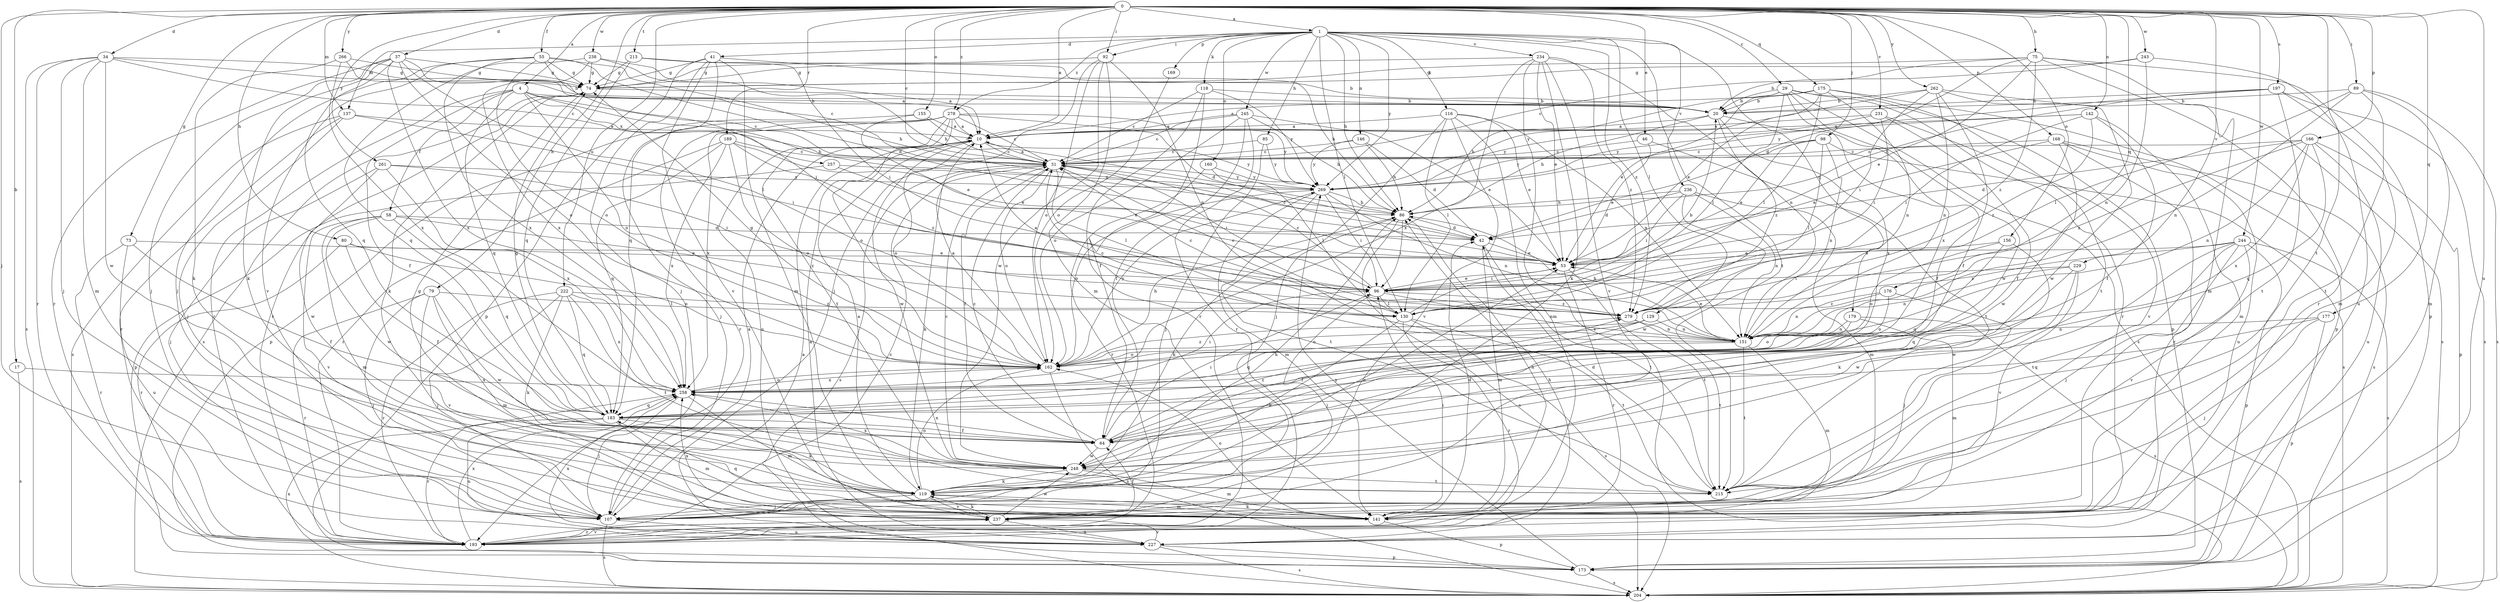 strict digraph  {
0;
1;
4;
10;
17;
20;
29;
31;
34;
37;
41;
42;
46;
53;
55;
58;
64;
73;
74;
75;
79;
80;
85;
86;
89;
92;
96;
98;
107;
116;
118;
119;
129;
130;
137;
141;
142;
146;
151;
155;
156;
160;
162;
166;
168;
169;
173;
175;
176;
177;
179;
183;
189;
193;
197;
204;
213;
215;
222;
227;
229;
231;
234;
236;
237;
238;
243;
244;
245;
248;
257;
258;
261;
262;
266;
269;
278;
279;
0 -> 1  [label=a];
0 -> 4  [label=a];
0 -> 10  [label=a];
0 -> 17  [label=b];
0 -> 29  [label=c];
0 -> 31  [label=c];
0 -> 34  [label=d];
0 -> 37  [label=d];
0 -> 46  [label=e];
0 -> 55  [label=f];
0 -> 73  [label=g];
0 -> 75  [label=h];
0 -> 79  [label=h];
0 -> 80  [label=h];
0 -> 89  [label=i];
0 -> 92  [label=i];
0 -> 98  [label=j];
0 -> 107  [label=j];
0 -> 137  [label=m];
0 -> 142  [label=n];
0 -> 155  [label=o];
0 -> 156  [label=o];
0 -> 166  [label=p];
0 -> 168  [label=p];
0 -> 175  [label=q];
0 -> 176  [label=q];
0 -> 177  [label=q];
0 -> 189  [label=r];
0 -> 197  [label=s];
0 -> 213  [label=t];
0 -> 215  [label=t];
0 -> 222  [label=u];
0 -> 227  [label=u];
0 -> 229  [label=v];
0 -> 231  [label=v];
0 -> 238  [label=w];
0 -> 243  [label=w];
0 -> 244  [label=w];
0 -> 261  [label=y];
0 -> 262  [label=y];
0 -> 266  [label=y];
0 -> 278  [label=z];
1 -> 41  [label=d];
1 -> 85  [label=h];
1 -> 86  [label=h];
1 -> 92  [label=i];
1 -> 116  [label=k];
1 -> 118  [label=k];
1 -> 129  [label=l];
1 -> 130  [label=l];
1 -> 137  [label=m];
1 -> 146  [label=n];
1 -> 160  [label=o];
1 -> 169  [label=p];
1 -> 179  [label=q];
1 -> 215  [label=t];
1 -> 234  [label=v];
1 -> 236  [label=v];
1 -> 245  [label=w];
1 -> 269  [label=y];
1 -> 278  [label=z];
1 -> 279  [label=z];
4 -> 20  [label=b];
4 -> 31  [label=c];
4 -> 58  [label=f];
4 -> 64  [label=f];
4 -> 86  [label=h];
4 -> 162  [label=o];
4 -> 183  [label=q];
4 -> 193  [label=r];
4 -> 257  [label=x];
10 -> 31  [label=c];
10 -> 162  [label=o];
10 -> 248  [label=w];
10 -> 269  [label=y];
17 -> 204  [label=s];
17 -> 258  [label=x];
20 -> 10  [label=a];
20 -> 64  [label=f];
20 -> 86  [label=h];
20 -> 258  [label=x];
20 -> 279  [label=z];
29 -> 20  [label=b];
29 -> 53  [label=e];
29 -> 86  [label=h];
29 -> 130  [label=l];
29 -> 173  [label=p];
29 -> 193  [label=r];
29 -> 204  [label=s];
29 -> 248  [label=w];
29 -> 258  [label=x];
31 -> 10  [label=a];
31 -> 64  [label=f];
31 -> 96  [label=i];
31 -> 119  [label=k];
31 -> 130  [label=l];
31 -> 162  [label=o];
31 -> 204  [label=s];
31 -> 269  [label=y];
34 -> 20  [label=b];
34 -> 31  [label=c];
34 -> 74  [label=g];
34 -> 107  [label=j];
34 -> 141  [label=m];
34 -> 193  [label=r];
34 -> 204  [label=s];
34 -> 248  [label=w];
37 -> 10  [label=a];
37 -> 74  [label=g];
37 -> 107  [label=j];
37 -> 119  [label=k];
37 -> 130  [label=l];
37 -> 162  [label=o];
37 -> 183  [label=q];
37 -> 193  [label=r];
37 -> 258  [label=x];
41 -> 74  [label=g];
41 -> 86  [label=h];
41 -> 107  [label=j];
41 -> 141  [label=m];
41 -> 173  [label=p];
41 -> 183  [label=q];
41 -> 237  [label=v];
42 -> 31  [label=c];
42 -> 53  [label=e];
42 -> 141  [label=m];
42 -> 215  [label=t];
46 -> 31  [label=c];
46 -> 53  [label=e];
46 -> 215  [label=t];
53 -> 96  [label=i];
53 -> 193  [label=r];
53 -> 215  [label=t];
55 -> 42  [label=d];
55 -> 74  [label=g];
55 -> 86  [label=h];
55 -> 96  [label=i];
55 -> 107  [label=j];
55 -> 162  [label=o];
55 -> 237  [label=v];
55 -> 258  [label=x];
58 -> 42  [label=d];
58 -> 141  [label=m];
58 -> 183  [label=q];
58 -> 237  [label=v];
58 -> 248  [label=w];
58 -> 279  [label=z];
64 -> 31  [label=c];
64 -> 96  [label=i];
64 -> 248  [label=w];
64 -> 258  [label=x];
64 -> 279  [label=z];
73 -> 53  [label=e];
73 -> 64  [label=f];
73 -> 193  [label=r];
73 -> 227  [label=u];
74 -> 20  [label=b];
74 -> 119  [label=k];
74 -> 193  [label=r];
74 -> 204  [label=s];
75 -> 31  [label=c];
75 -> 42  [label=d];
75 -> 53  [label=e];
75 -> 74  [label=g];
75 -> 141  [label=m];
75 -> 173  [label=p];
75 -> 193  [label=r];
75 -> 279  [label=z];
79 -> 107  [label=j];
79 -> 130  [label=l];
79 -> 141  [label=m];
79 -> 193  [label=r];
79 -> 237  [label=v];
79 -> 248  [label=w];
80 -> 53  [label=e];
80 -> 64  [label=f];
80 -> 162  [label=o];
80 -> 193  [label=r];
85 -> 31  [label=c];
85 -> 107  [label=j];
85 -> 269  [label=y];
86 -> 42  [label=d];
86 -> 96  [label=i];
86 -> 119  [label=k];
86 -> 204  [label=s];
89 -> 20  [label=b];
89 -> 130  [label=l];
89 -> 141  [label=m];
89 -> 151  [label=n];
89 -> 204  [label=s];
89 -> 215  [label=t];
92 -> 74  [label=g];
92 -> 107  [label=j];
92 -> 141  [label=m];
92 -> 151  [label=n];
92 -> 162  [label=o];
92 -> 248  [label=w];
96 -> 31  [label=c];
96 -> 53  [label=e];
96 -> 107  [label=j];
96 -> 130  [label=l];
96 -> 151  [label=n];
96 -> 279  [label=z];
98 -> 31  [label=c];
98 -> 53  [label=e];
98 -> 130  [label=l];
98 -> 151  [label=n];
98 -> 204  [label=s];
98 -> 269  [label=y];
107 -> 10  [label=a];
107 -> 204  [label=s];
107 -> 227  [label=u];
116 -> 10  [label=a];
116 -> 53  [label=e];
116 -> 107  [label=j];
116 -> 130  [label=l];
116 -> 141  [label=m];
116 -> 151  [label=n];
116 -> 237  [label=v];
118 -> 20  [label=b];
118 -> 31  [label=c];
118 -> 64  [label=f];
118 -> 193  [label=r];
118 -> 269  [label=y];
119 -> 10  [label=a];
119 -> 53  [label=e];
119 -> 74  [label=g];
119 -> 86  [label=h];
119 -> 107  [label=j];
119 -> 141  [label=m];
119 -> 162  [label=o];
119 -> 237  [label=v];
129 -> 64  [label=f];
129 -> 151  [label=n];
129 -> 162  [label=o];
129 -> 183  [label=q];
130 -> 20  [label=b];
130 -> 31  [label=c];
130 -> 119  [label=k];
130 -> 193  [label=r];
130 -> 204  [label=s];
130 -> 215  [label=t];
137 -> 10  [label=a];
137 -> 96  [label=i];
137 -> 107  [label=j];
137 -> 193  [label=r];
137 -> 204  [label=s];
141 -> 42  [label=d];
141 -> 86  [label=h];
141 -> 96  [label=i];
141 -> 119  [label=k];
141 -> 162  [label=o];
141 -> 173  [label=p];
141 -> 183  [label=q];
142 -> 10  [label=a];
142 -> 64  [label=f];
142 -> 96  [label=i];
142 -> 141  [label=m];
142 -> 269  [label=y];
142 -> 279  [label=z];
146 -> 31  [label=c];
146 -> 42  [label=d];
146 -> 86  [label=h];
146 -> 269  [label=y];
151 -> 31  [label=c];
151 -> 53  [label=e];
151 -> 86  [label=h];
151 -> 141  [label=m];
151 -> 162  [label=o];
151 -> 215  [label=t];
155 -> 10  [label=a];
155 -> 31  [label=c];
155 -> 53  [label=e];
155 -> 173  [label=p];
156 -> 53  [label=e];
156 -> 119  [label=k];
156 -> 162  [label=o];
156 -> 183  [label=q];
160 -> 130  [label=l];
160 -> 193  [label=r];
160 -> 269  [label=y];
162 -> 10  [label=a];
162 -> 74  [label=g];
162 -> 86  [label=h];
162 -> 204  [label=s];
162 -> 258  [label=x];
162 -> 269  [label=y];
162 -> 279  [label=z];
166 -> 31  [label=c];
166 -> 42  [label=d];
166 -> 151  [label=n];
166 -> 173  [label=p];
166 -> 183  [label=q];
166 -> 227  [label=u];
166 -> 258  [label=x];
166 -> 279  [label=z];
168 -> 31  [label=c];
168 -> 53  [label=e];
168 -> 193  [label=r];
168 -> 204  [label=s];
168 -> 227  [label=u];
168 -> 248  [label=w];
169 -> 162  [label=o];
173 -> 10  [label=a];
173 -> 204  [label=s];
173 -> 269  [label=y];
175 -> 10  [label=a];
175 -> 20  [label=b];
175 -> 53  [label=e];
175 -> 130  [label=l];
175 -> 151  [label=n];
175 -> 173  [label=p];
175 -> 215  [label=t];
176 -> 107  [label=j];
176 -> 151  [label=n];
176 -> 162  [label=o];
176 -> 279  [label=z];
177 -> 107  [label=j];
177 -> 151  [label=n];
177 -> 173  [label=p];
177 -> 183  [label=q];
179 -> 141  [label=m];
179 -> 151  [label=n];
179 -> 162  [label=o];
179 -> 204  [label=s];
183 -> 64  [label=f];
183 -> 74  [label=g];
183 -> 119  [label=k];
183 -> 141  [label=m];
183 -> 193  [label=r];
183 -> 227  [label=u];
189 -> 31  [label=c];
189 -> 53  [label=e];
189 -> 162  [label=o];
189 -> 183  [label=q];
189 -> 193  [label=r];
189 -> 258  [label=x];
189 -> 279  [label=z];
193 -> 31  [label=c];
193 -> 237  [label=v];
193 -> 258  [label=x];
197 -> 20  [label=b];
197 -> 86  [label=h];
197 -> 141  [label=m];
197 -> 204  [label=s];
197 -> 215  [label=t];
197 -> 269  [label=y];
204 -> 258  [label=x];
213 -> 20  [label=b];
213 -> 74  [label=g];
213 -> 96  [label=i];
213 -> 183  [label=q];
215 -> 42  [label=d];
222 -> 107  [label=j];
222 -> 119  [label=k];
222 -> 183  [label=q];
222 -> 193  [label=r];
222 -> 215  [label=t];
222 -> 258  [label=x];
222 -> 279  [label=z];
227 -> 10  [label=a];
227 -> 86  [label=h];
227 -> 173  [label=p];
227 -> 204  [label=s];
227 -> 237  [label=v];
227 -> 258  [label=x];
229 -> 96  [label=i];
229 -> 151  [label=n];
229 -> 183  [label=q];
229 -> 237  [label=v];
229 -> 248  [label=w];
231 -> 10  [label=a];
231 -> 64  [label=f];
231 -> 96  [label=i];
231 -> 237  [label=v];
231 -> 269  [label=y];
234 -> 53  [label=e];
234 -> 74  [label=g];
234 -> 119  [label=k];
234 -> 151  [label=n];
234 -> 204  [label=s];
234 -> 237  [label=v];
234 -> 258  [label=x];
234 -> 279  [label=z];
236 -> 42  [label=d];
236 -> 86  [label=h];
236 -> 96  [label=i];
236 -> 141  [label=m];
236 -> 151  [label=n];
236 -> 248  [label=w];
237 -> 64  [label=f];
237 -> 119  [label=k];
237 -> 193  [label=r];
237 -> 227  [label=u];
237 -> 248  [label=w];
237 -> 258  [label=x];
238 -> 10  [label=a];
238 -> 74  [label=g];
238 -> 86  [label=h];
238 -> 183  [label=q];
238 -> 258  [label=x];
243 -> 20  [label=b];
243 -> 74  [label=g];
243 -> 151  [label=n];
243 -> 227  [label=u];
244 -> 53  [label=e];
244 -> 107  [label=j];
244 -> 173  [label=p];
244 -> 204  [label=s];
244 -> 215  [label=t];
244 -> 237  [label=v];
244 -> 248  [label=w];
244 -> 279  [label=z];
245 -> 10  [label=a];
245 -> 31  [label=c];
245 -> 53  [label=e];
245 -> 64  [label=f];
245 -> 86  [label=h];
245 -> 162  [label=o];
245 -> 193  [label=r];
248 -> 31  [label=c];
248 -> 119  [label=k];
248 -> 141  [label=m];
248 -> 215  [label=t];
248 -> 258  [label=x];
257 -> 53  [label=e];
257 -> 173  [label=p];
257 -> 269  [label=y];
258 -> 96  [label=i];
258 -> 107  [label=j];
258 -> 141  [label=m];
258 -> 162  [label=o];
258 -> 183  [label=q];
261 -> 96  [label=i];
261 -> 107  [label=j];
261 -> 248  [label=w];
261 -> 258  [label=x];
261 -> 269  [label=y];
262 -> 20  [label=b];
262 -> 64  [label=f];
262 -> 96  [label=i];
262 -> 151  [label=n];
262 -> 204  [label=s];
262 -> 248  [label=w];
262 -> 269  [label=y];
266 -> 31  [label=c];
266 -> 74  [label=g];
266 -> 119  [label=k];
266 -> 258  [label=x];
269 -> 86  [label=h];
269 -> 96  [label=i];
269 -> 141  [label=m];
269 -> 151  [label=n];
269 -> 162  [label=o];
269 -> 215  [label=t];
278 -> 10  [label=a];
278 -> 31  [label=c];
278 -> 42  [label=d];
278 -> 107  [label=j];
278 -> 162  [label=o];
278 -> 193  [label=r];
278 -> 215  [label=t];
278 -> 227  [label=u];
278 -> 258  [label=x];
278 -> 269  [label=y];
279 -> 10  [label=a];
279 -> 31  [label=c];
279 -> 151  [label=n];
279 -> 215  [label=t];
}
